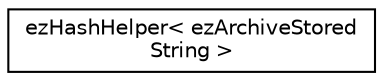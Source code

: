 digraph "Graphical Class Hierarchy"
{
 // LATEX_PDF_SIZE
  edge [fontname="Helvetica",fontsize="10",labelfontname="Helvetica",labelfontsize="10"];
  node [fontname="Helvetica",fontsize="10",shape=record];
  rankdir="LR";
  Node0 [label="ezHashHelper\< ezArchiveStored\lString \>",height=0.2,width=0.4,color="black", fillcolor="white", style="filled",URL="$df/df5/structez_hash_helper_3_01ez_archive_stored_string_01_4.htm",tooltip="Functions to enable ezHashTable to 1) store ezArchiveStoredString and 2) lookup strings efficiently w..."];
}
